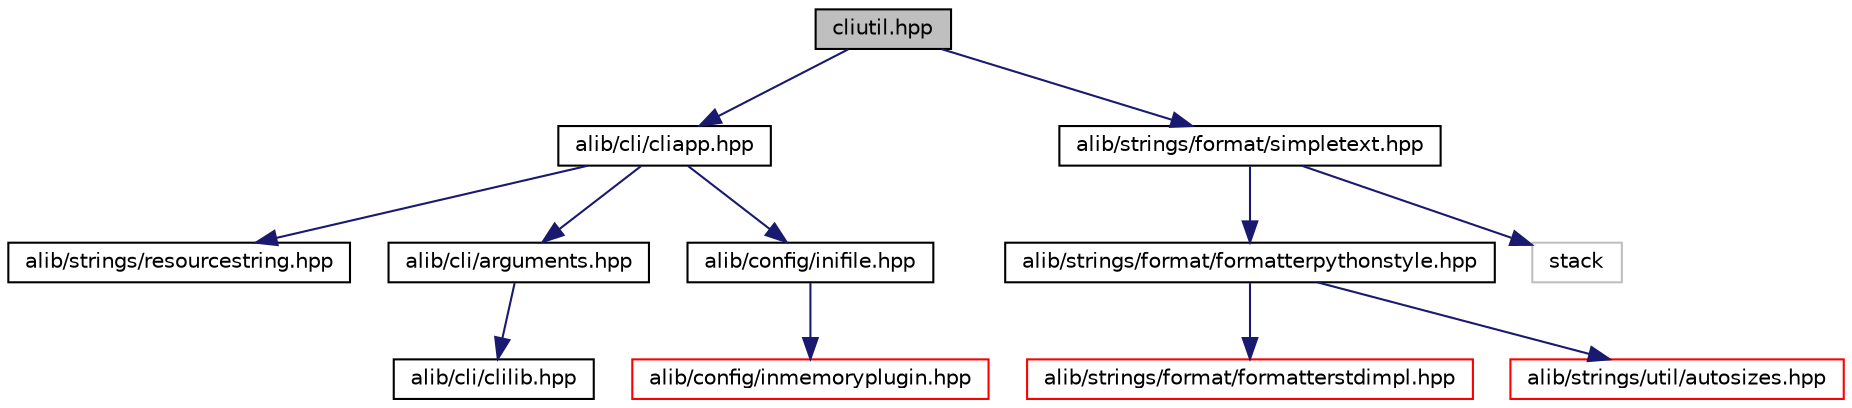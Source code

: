 digraph "cliutil.hpp"
{
  edge [fontname="Helvetica",fontsize="10",labelfontname="Helvetica",labelfontsize="10"];
  node [fontname="Helvetica",fontsize="10",shape=record];
  Node0 [label="cliutil.hpp",height=0.2,width=0.4,color="black", fillcolor="grey75", style="filled", fontcolor="black"];
  Node0 -> Node1 [color="midnightblue",fontsize="10",style="solid",fontname="Helvetica"];
  Node0 -> Node18 [color="midnightblue",fontsize="10",style="solid",fontname="Helvetica"];
  Node1 -> Node2 [color="midnightblue",fontsize="10",style="solid",fontname="Helvetica"];
  Node1 -> Node3 [color="midnightblue",fontsize="10",style="solid",fontname="Helvetica"];
  Node1 -> Node5 [color="midnightblue",fontsize="10",style="solid",fontname="Helvetica"];
  Node3 -> Node4 [color="midnightblue",fontsize="10",style="solid",fontname="Helvetica"];
  Node5 -> Node6 [color="midnightblue",fontsize="10",style="solid",fontname="Helvetica"];
  Node18 -> Node19 [color="midnightblue",fontsize="10",style="solid",fontname="Helvetica"];
  Node18 -> Node68 [color="midnightblue",fontsize="10",style="solid",fontname="Helvetica"];
  Node19 -> Node20 [color="midnightblue",fontsize="10",style="solid",fontname="Helvetica"];
  Node19 -> Node78 [color="midnightblue",fontsize="10",style="solid",fontname="Helvetica"];
  Node1 [label="alib/cli/cliapp.hpp",height=0.2,width=0.4,color="black", fillcolor="white", style="filled",URL="$cliapp_8hpp.html"];
  Node2 [label="alib/strings/resourcestring.hpp",height=0.2,width=0.4,color="black", fillcolor="white", style="filled",URL="$resourcestring_8hpp.html"];
  Node3 [label="alib/cli/arguments.hpp",height=0.2,width=0.4,color="black", fillcolor="white", style="filled",URL="$arguments_8hpp.html"];
  Node4 [label="alib/cli/clilib.hpp",height=0.2,width=0.4,color="black", fillcolor="white", style="filled",URL="$clilib_8hpp.html"];
  Node5 [label="alib/config/inifile.hpp",height=0.2,width=0.4,color="black", fillcolor="white", style="filled",URL="$inifile_8hpp.html"];
  Node6 [label="alib/config/inmemoryplugin.hpp",height=0.2,width=0.4,color="red", fillcolor="white", style="filled",URL="$inmemoryplugin_8hpp.html"];
  Node18 [label="alib/strings/format/simpletext.hpp",height=0.2,width=0.4,color="black", fillcolor="white", style="filled",URL="$simpletext_8hpp.html"];
  Node19 [label="alib/strings/format/formatterpythonstyle.hpp",height=0.2,width=0.4,color="black", fillcolor="white", style="filled",URL="$formatterpythonstyle_8hpp.html"];
  Node20 [label="alib/strings/format/formatterstdimpl.hpp",height=0.2,width=0.4,color="red", fillcolor="white", style="filled",URL="$formatterstdimpl_8hpp.html"];
  Node78 [label="alib/strings/util/autosizes.hpp",height=0.2,width=0.4,color="red", fillcolor="white", style="filled",URL="$autosizes_8hpp.html"];
  Node68 [label="stack",height=0.2,width=0.4,color="grey75", fillcolor="white", style="filled"];
}

